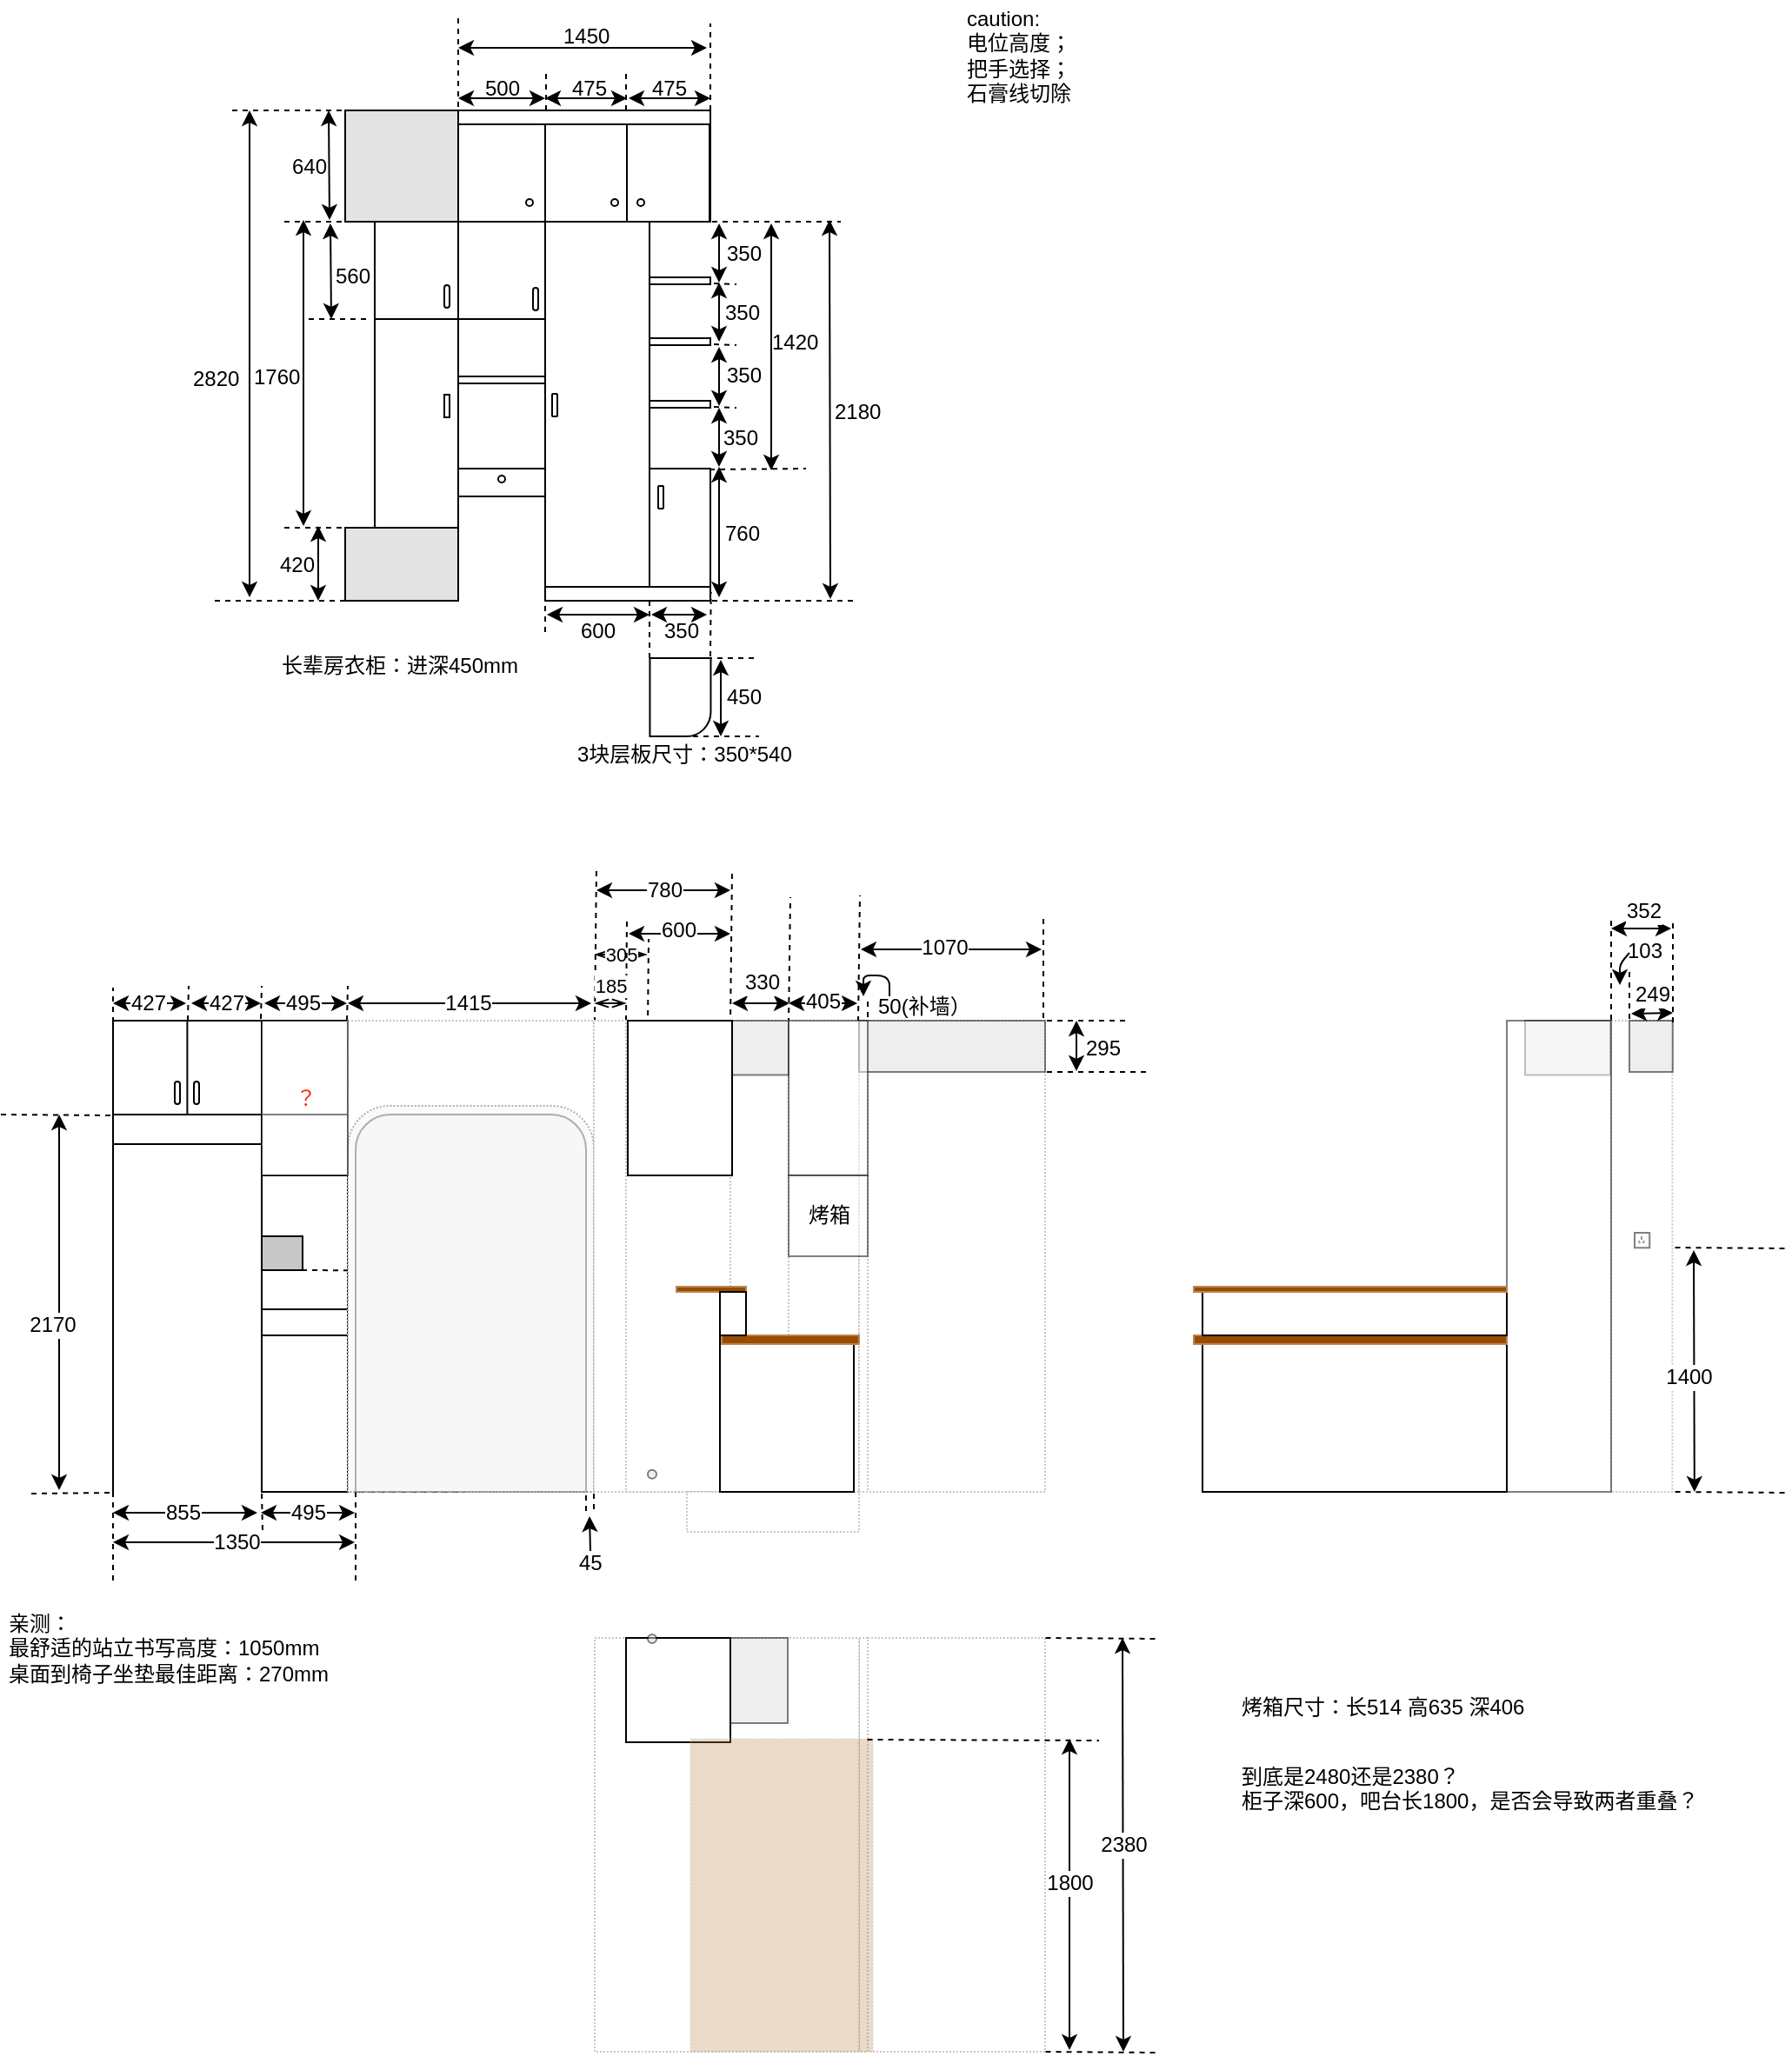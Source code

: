 <mxfile version="10.7.5" type="github"><diagram id="06rKSinMVohozpnqbZga" name="Page-1"><mxGraphModel dx="955" dy="525" grid="0" gridSize="10" guides="1" tooltips="1" connect="1" arrows="0" fold="1" page="1" pageScale="1" pageWidth="1169" pageHeight="1654" math="0" shadow="0"><root><mxCell id="0"/><mxCell id="1" parent="0"/><mxCell id="86xtcEjeZSYS1z0MG2cP-60" value="350" style="text;html=1;resizable=0;points=[];autosize=1;align=left;verticalAlign=top;spacingTop=-4;" parent="1" vertex="1"><mxGeometry x="392" y="375.5" width="40" height="20" as="geometry"/></mxCell><mxCell id="mecw-xYN9Q-gyQ56u62u-1" value="" style="rounded=0;whiteSpace=wrap;html=1;" parent="1" vertex="1"><mxGeometry x="275.5" y="86.5" width="145" height="282" as="geometry"/></mxCell><mxCell id="mecw-xYN9Q-gyQ56u62u-2" value="" style="rounded=0;whiteSpace=wrap;html=1;fillColor=#E3E3E3;" parent="1" vertex="1"><mxGeometry x="210.5" y="86.5" width="65" height="64" as="geometry"/></mxCell><mxCell id="mecw-xYN9Q-gyQ56u62u-3" value="" style="rounded=0;whiteSpace=wrap;html=1;fillColor=#E3E3E3;" parent="1" vertex="1"><mxGeometry x="210.5" y="326.5" width="65" height="42" as="geometry"/></mxCell><mxCell id="mecw-xYN9Q-gyQ56u62u-4" value="" style="rounded=0;whiteSpace=wrap;html=1;" parent="1" vertex="1"><mxGeometry x="227.5" y="150.5" width="48" height="176" as="geometry"/></mxCell><mxCell id="mecw-xYN9Q-gyQ56u62u-5" value="" style="rounded=0;whiteSpace=wrap;html=1;fillColor=#FFFFFF;" parent="1" vertex="1"><mxGeometry x="275.5" y="86.5" width="145" height="64" as="geometry"/></mxCell><mxCell id="mecw-xYN9Q-gyQ56u62u-6" value="" style="rounded=0;whiteSpace=wrap;html=1;fillColor=#FFFFFF;" parent="1" vertex="1"><mxGeometry x="275.5" y="86.5" width="145" height="8" as="geometry"/></mxCell><mxCell id="mecw-xYN9Q-gyQ56u62u-7" value="" style="rounded=0;whiteSpace=wrap;html=1;fillColor=#FFFFFF;" parent="1" vertex="1"><mxGeometry x="338.5" y="291.5" width="50" height="76" as="geometry"/></mxCell><mxCell id="mecw-xYN9Q-gyQ56u62u-8" value="" style="rounded=0;whiteSpace=wrap;html=1;fillColor=#FFFFFF;" parent="1" vertex="1"><mxGeometry x="325.5" y="150.5" width="60" height="218" as="geometry"/></mxCell><mxCell id="mecw-xYN9Q-gyQ56u62u-9" value="" style="rounded=0;whiteSpace=wrap;html=1;fillColor=#FFFFFF;" parent="1" vertex="1"><mxGeometry x="385.5" y="292.5" width="35" height="76" as="geometry"/></mxCell><mxCell id="mecw-xYN9Q-gyQ56u62u-10" value="" style="rounded=0;whiteSpace=wrap;html=1;fillColor=#FFFFFF;" parent="1" vertex="1"><mxGeometry x="275.5" y="94.5" width="50" height="56" as="geometry"/></mxCell><mxCell id="mecw-xYN9Q-gyQ56u62u-12" value="" style="rounded=0;whiteSpace=wrap;html=1;fillColor=#FFFFFF;" parent="1" vertex="1"><mxGeometry x="372.5" y="94.5" width="47.5" height="56" as="geometry"/></mxCell><mxCell id="mecw-xYN9Q-gyQ56u62u-19" value="" style="group" parent="1" vertex="1" connectable="0"><mxGeometry x="285.5" y="298.5" width="50" height="16" as="geometry"/></mxCell><mxCell id="mecw-xYN9Q-gyQ56u62u-20" value="" style="group" parent="mecw-xYN9Q-gyQ56u62u-19" vertex="1" connectable="0"><mxGeometry width="50" height="16" as="geometry"/></mxCell><mxCell id="mecw-xYN9Q-gyQ56u62u-14" value="" style="rounded=0;whiteSpace=wrap;html=1;fillColor=#FFFFFF;" parent="1" vertex="1"><mxGeometry x="275.5" y="292.5" width="50" height="16" as="geometry"/></mxCell><mxCell id="mecw-xYN9Q-gyQ56u62u-27" value="" style="ellipse;whiteSpace=wrap;html=1;aspect=fixed;rounded=0;fillColor=#FFFFFF;" parent="1" vertex="1"><mxGeometry x="298.5" y="296.5" width="4" height="4" as="geometry"/></mxCell><mxCell id="mecw-xYN9Q-gyQ56u62u-28" value="" style="rounded=0;whiteSpace=wrap;html=1;fillColor=#FFFFFF;strokeColor=#FFFFFF;" parent="1" vertex="1"><mxGeometry x="276.5" y="363.5" width="48" height="10" as="geometry"/></mxCell><mxCell id="mecw-xYN9Q-gyQ56u62u-29" value="" style="ellipse;whiteSpace=wrap;html=1;aspect=fixed;rounded=0;fillColor=#FFFFFF;" parent="1" vertex="1"><mxGeometry x="378.5" y="137.5" width="4" height="4" as="geometry"/></mxCell><mxCell id="mecw-xYN9Q-gyQ56u62u-30" value="" style="ellipse;whiteSpace=wrap;html=1;aspect=fixed;rounded=0;fillColor=#FFFFFF;" parent="1" vertex="1"><mxGeometry x="363.5" y="137.5" width="4" height="4" as="geometry"/></mxCell><mxCell id="mecw-xYN9Q-gyQ56u62u-33" value="" style="ellipse;whiteSpace=wrap;html=1;aspect=fixed;rounded=0;fillColor=#FFFFFF;" parent="1" vertex="1"><mxGeometry x="314.5" y="137.5" width="4" height="4" as="geometry"/></mxCell><mxCell id="mecw-xYN9Q-gyQ56u62u-35" value="" style="rounded=0;whiteSpace=wrap;html=1;fillColor=#FFFFFF;" parent="1" vertex="1"><mxGeometry x="325.5" y="360.5" width="60" height="8" as="geometry"/></mxCell><mxCell id="mecw-xYN9Q-gyQ56u62u-36" value="" style="rounded=0;whiteSpace=wrap;html=1;fillColor=#FFFFFF;" parent="1" vertex="1"><mxGeometry x="385.5" y="360.5" width="35" height="8" as="geometry"/></mxCell><mxCell id="mecw-xYN9Q-gyQ56u62u-38" value="" style="rounded=0;whiteSpace=wrap;html=1;fillColor=#FFFFFF;strokeColor=#FFFFFF;" parent="1" vertex="1"><mxGeometry x="382.5" y="361.5" width="35" height="6" as="geometry"/></mxCell><mxCell id="mecw-xYN9Q-gyQ56u62u-39" value="" style="rounded=1;whiteSpace=wrap;html=1;strokeColor=#000000;fillColor=#FFFFFF;rotation=90;" parent="1" vertex="1"><mxGeometry x="324.5" y="254.5" width="13" height="3" as="geometry"/></mxCell><mxCell id="mecw-xYN9Q-gyQ56u62u-42" value="" style="rounded=0;whiteSpace=wrap;html=1;fillColor=#FFFFFF;" parent="1" vertex="1"><mxGeometry x="275.5" y="150.5" width="50" height="56" as="geometry"/></mxCell><mxCell id="mecw-xYN9Q-gyQ56u62u-43" value="" style="rounded=0;whiteSpace=wrap;html=1;fillColor=#FFFFFF;" parent="1" vertex="1"><mxGeometry x="385.5" y="150.5" width="35" height="142" as="geometry"/></mxCell><mxCell id="mecw-xYN9Q-gyQ56u62u-45" value="" style="rounded=0;whiteSpace=wrap;html=1;fillColor=#FFFFFF;strokeColor=#FFFFFF;" parent="1" vertex="1"><mxGeometry x="416.5" y="151.5" width="5" height="140" as="geometry"/></mxCell><mxCell id="mecw-xYN9Q-gyQ56u62u-47" value="" style="rounded=0;whiteSpace=wrap;html=1;fillColor=#FFFFFF;" parent="1" vertex="1"><mxGeometry x="385.5" y="182.5" width="35" height="4" as="geometry"/></mxCell><mxCell id="mecw-xYN9Q-gyQ56u62u-50" value="" style="rounded=0;whiteSpace=wrap;html=1;fillColor=#FFFFFF;" parent="1" vertex="1"><mxGeometry x="385.5" y="217.5" width="35" height="4" as="geometry"/></mxCell><mxCell id="mecw-xYN9Q-gyQ56u62u-51" value="" style="rounded=0;whiteSpace=wrap;html=1;fillColor=#FFFFFF;" parent="1" vertex="1"><mxGeometry x="385.5" y="253.5" width="35" height="4" as="geometry"/></mxCell><mxCell id="mecw-xYN9Q-gyQ56u62u-53" value="" style="rounded=1;whiteSpace=wrap;html=1;strokeColor=#000000;fillColor=#FFFFFF;rotation=90;arcSize=50;" parent="1" vertex="1"><mxGeometry x="313.5" y="193.5" width="13" height="3" as="geometry"/></mxCell><mxCell id="mecw-xYN9Q-gyQ56u62u-54" value="" style="rounded=0;whiteSpace=wrap;html=1;fillColor=#FFFFFF;" parent="1" vertex="1"><mxGeometry x="227.5" y="150.5" width="48" height="56" as="geometry"/></mxCell><mxCell id="mecw-xYN9Q-gyQ56u62u-55" value="" style="rounded=0;whiteSpace=wrap;html=1;fillColor=#FFFFFF;" parent="1" vertex="1"><mxGeometry x="275.5" y="239.5" width="50" height="4" as="geometry"/></mxCell><mxCell id="mecw-xYN9Q-gyQ56u62u-56" value="" style="rounded=1;whiteSpace=wrap;html=1;strokeColor=#000000;fillColor=#FFFFFF;rotation=90;arcSize=50;" parent="1" vertex="1"><mxGeometry x="262.5" y="192" width="13" height="3" as="geometry"/></mxCell><mxCell id="mecw-xYN9Q-gyQ56u62u-57" value="" style="rounded=1;whiteSpace=wrap;html=1;strokeColor=#000000;fillColor=#FFFFFF;rotation=90;arcSize=0;" parent="1" vertex="1"><mxGeometry x="262.5" y="255" width="13" height="3" as="geometry"/></mxCell><mxCell id="mecw-xYN9Q-gyQ56u62u-75" value="" style="rounded=1;whiteSpace=wrap;html=1;strokeColor=#000000;fillColor=#FFFFFF;rotation=90;" parent="1" vertex="1"><mxGeometry x="385.5" y="307.5" width="13" height="3" as="geometry"/></mxCell><mxCell id="mecw-xYN9Q-gyQ56u62u-76" value="" style="endArrow=classic;startArrow=classic;html=1;" parent="1" edge="1"><mxGeometry width="50" height="50" relative="1" as="geometry"><mxPoint x="186.5" y="325.5" as="sourcePoint"/><mxPoint x="186.5" y="149.5" as="targetPoint"/></mxGeometry></mxCell><mxCell id="mecw-xYN9Q-gyQ56u62u-79" value="" style="endArrow=none;dashed=1;html=1;" parent="1" edge="1"><mxGeometry width="50" height="50" relative="1" as="geometry"><mxPoint x="175.5" y="326.5" as="sourcePoint"/><mxPoint x="210.5" y="326.5" as="targetPoint"/><Array as="points"/></mxGeometry></mxCell><mxCell id="mecw-xYN9Q-gyQ56u62u-80" value="" style="endArrow=none;dashed=1;html=1;" parent="1" edge="1"><mxGeometry width="50" height="50" relative="1" as="geometry"><mxPoint x="175.5" y="150.5" as="sourcePoint"/><mxPoint x="220.5" y="150.5" as="targetPoint"/><Array as="points"/></mxGeometry></mxCell><mxCell id="mecw-xYN9Q-gyQ56u62u-81" value="1760&lt;br&gt;&lt;br&gt;" style="text;html=1;resizable=0;points=[];autosize=1;align=left;verticalAlign=top;spacingTop=-4;" parent="1" vertex="1"><mxGeometry x="155.5" y="229.5" width="40" height="30" as="geometry"/></mxCell><mxCell id="mecw-xYN9Q-gyQ56u62u-82" value="" style="endArrow=none;dashed=1;html=1;" parent="1" edge="1"><mxGeometry width="50" height="50" relative="1" as="geometry"><mxPoint x="275.5" y="84.5" as="sourcePoint"/><mxPoint x="275.5" y="33.5" as="targetPoint"/></mxGeometry></mxCell><mxCell id="mecw-xYN9Q-gyQ56u62u-83" value="" style="endArrow=none;dashed=1;html=1;" parent="1" edge="1"><mxGeometry width="50" height="50" relative="1" as="geometry"><mxPoint x="420.5" y="86.5" as="sourcePoint"/><mxPoint x="420.5" y="36.5" as="targetPoint"/></mxGeometry></mxCell><mxCell id="mecw-xYN9Q-gyQ56u62u-84" value="" style="endArrow=classic;startArrow=classic;html=1;" parent="1" edge="1"><mxGeometry width="50" height="50" relative="1" as="geometry"><mxPoint x="275.5" y="50.5" as="sourcePoint"/><mxPoint x="418.5" y="50.5" as="targetPoint"/></mxGeometry></mxCell><mxCell id="mecw-xYN9Q-gyQ56u62u-86" value="1450&lt;br&gt;&lt;br&gt;" style="text;html=1;resizable=0;points=[];autosize=1;align=left;verticalAlign=top;spacingTop=-4;" parent="1" vertex="1"><mxGeometry x="333.5" y="33.5" width="40" height="30" as="geometry"/></mxCell><mxCell id="mecw-xYN9Q-gyQ56u62u-87" value="" style="endArrow=none;dashed=1;html=1;" parent="1" edge="1"><mxGeometry width="50" height="50" relative="1" as="geometry"><mxPoint x="326" y="86.5" as="sourcePoint"/><mxPoint x="326" y="63.5" as="targetPoint"/></mxGeometry></mxCell><mxCell id="mecw-xYN9Q-gyQ56u62u-88" value="" style="endArrow=none;dashed=1;html=1;" parent="1" edge="1"><mxGeometry width="50" height="50" relative="1" as="geometry"><mxPoint x="372" y="86.5" as="sourcePoint"/><mxPoint x="372" y="63.5" as="targetPoint"/></mxGeometry></mxCell><mxCell id="86xtcEjeZSYS1z0MG2cP-1" value="" style="endArrow=classic;startArrow=classic;html=1;" parent="1" edge="1"><mxGeometry width="50" height="50" relative="1" as="geometry"><mxPoint x="275.5" y="79.5" as="sourcePoint"/><mxPoint x="325.5" y="79.5" as="targetPoint"/></mxGeometry></mxCell><mxCell id="86xtcEjeZSYS1z0MG2cP-4" value="500&lt;br&gt;" style="text;html=1;resizable=0;points=[];autosize=1;align=left;verticalAlign=top;spacingTop=-4;" parent="1" vertex="1"><mxGeometry x="288.5" y="63.5" width="40" height="20" as="geometry"/></mxCell><mxCell id="86xtcEjeZSYS1z0MG2cP-11" value="" style="endArrow=classic;startArrow=classic;html=1;" parent="1" edge="1"><mxGeometry width="50" height="50" relative="1" as="geometry"><mxPoint x="325.5" y="79.5" as="sourcePoint"/><mxPoint x="372.5" y="79.5" as="targetPoint"/></mxGeometry></mxCell><mxCell id="86xtcEjeZSYS1z0MG2cP-14" value="475" style="text;html=1;resizable=0;points=[];autosize=1;align=left;verticalAlign=top;spacingTop=-4;" parent="1" vertex="1"><mxGeometry x="338.5" y="63.5" width="40" height="20" as="geometry"/></mxCell><mxCell id="86xtcEjeZSYS1z0MG2cP-15" value="475" style="text;html=1;resizable=0;points=[];autosize=1;align=left;verticalAlign=top;spacingTop=-4;" parent="1" vertex="1"><mxGeometry x="384.5" y="63.5" width="40" height="20" as="geometry"/></mxCell><mxCell id="86xtcEjeZSYS1z0MG2cP-16" value="" style="endArrow=classic;startArrow=classic;html=1;" parent="1" edge="1"><mxGeometry width="50" height="50" relative="1" as="geometry"><mxPoint x="373.5" y="79.5" as="sourcePoint"/><mxPoint x="420.5" y="79.5" as="targetPoint"/></mxGeometry></mxCell><mxCell id="86xtcEjeZSYS1z0MG2cP-17" value="" style="verticalLabelPosition=bottom;verticalAlign=top;html=1;shape=mxgraph.basic.corner_round_rect;dx=6.97;rotation=90;direction=south;" parent="1" vertex="1"><mxGeometry x="380.724" y="406.5" width="45" height="35" as="geometry"/></mxCell><mxCell id="86xtcEjeZSYS1z0MG2cP-22" value="" style="endArrow=none;dashed=1;html=1;" parent="1" edge="1"><mxGeometry width="50" height="50" relative="1" as="geometry"><mxPoint x="189.5" y="206.5" as="sourcePoint"/><mxPoint x="225.5" y="206.5" as="targetPoint"/><Array as="points"/></mxGeometry></mxCell><mxCell id="86xtcEjeZSYS1z0MG2cP-23" value="" style="endArrow=classic;startArrow=classic;html=1;" parent="1" edge="1"><mxGeometry width="50" height="50" relative="1" as="geometry"><mxPoint x="202.5" y="206.5" as="sourcePoint"/><mxPoint x="202" y="151.5" as="targetPoint"/></mxGeometry></mxCell><mxCell id="86xtcEjeZSYS1z0MG2cP-24" value="560&lt;br&gt;" style="text;html=1;resizable=0;points=[];autosize=1;align=left;verticalAlign=top;spacingTop=-4;" parent="1" vertex="1"><mxGeometry x="203" y="172" width="40" height="20" as="geometry"/></mxCell><mxCell id="86xtcEjeZSYS1z0MG2cP-26" value="" style="endArrow=none;dashed=1;html=1;" parent="1" edge="1"><mxGeometry width="50" height="50" relative="1" as="geometry"><mxPoint x="421.5" y="150.5" as="sourcePoint"/><mxPoint x="495.5" y="150.5" as="targetPoint"/><Array as="points"/></mxGeometry></mxCell><mxCell id="86xtcEjeZSYS1z0MG2cP-27" value="" style="endArrow=none;dashed=1;html=1;" parent="1" edge="1"><mxGeometry width="50" height="50" relative="1" as="geometry"><mxPoint x="420" y="293" as="sourcePoint"/><mxPoint x="475.5" y="292.5" as="targetPoint"/><Array as="points"/></mxGeometry></mxCell><mxCell id="86xtcEjeZSYS1z0MG2cP-28" value="" style="endArrow=none;dashed=1;html=1;" parent="1" edge="1"><mxGeometry width="50" height="50" relative="1" as="geometry"><mxPoint x="421.5" y="368.5" as="sourcePoint"/><mxPoint x="505.5" y="368.5" as="targetPoint"/><Array as="points"/></mxGeometry></mxCell><mxCell id="86xtcEjeZSYS1z0MG2cP-29" value="" style="endArrow=none;dashed=1;html=1;" parent="1" edge="1"><mxGeometry width="50" height="50" relative="1" as="geometry"><mxPoint x="422.5" y="186" as="sourcePoint"/><mxPoint x="435.5" y="186.5" as="targetPoint"/><Array as="points"/></mxGeometry></mxCell><mxCell id="86xtcEjeZSYS1z0MG2cP-30" value="" style="endArrow=none;dashed=1;html=1;" parent="1" edge="1"><mxGeometry width="50" height="50" relative="1" as="geometry"><mxPoint x="422.5" y="221" as="sourcePoint"/><mxPoint x="435.5" y="221.5" as="targetPoint"/><Array as="points"/></mxGeometry></mxCell><mxCell id="86xtcEjeZSYS1z0MG2cP-31" value="" style="endArrow=none;dashed=1;html=1;" parent="1" edge="1"><mxGeometry width="50" height="50" relative="1" as="geometry"><mxPoint x="422.5" y="257" as="sourcePoint"/><mxPoint x="435.5" y="257.5" as="targetPoint"/><Array as="points"/></mxGeometry></mxCell><mxCell id="86xtcEjeZSYS1z0MG2cP-32" value="" style="endArrow=none;dashed=1;html=1;" parent="1" edge="1"><mxGeometry width="50" height="50" relative="1" as="geometry"><mxPoint x="135.5" y="368.5" as="sourcePoint"/><mxPoint x="210.5" y="368.5" as="targetPoint"/><Array as="points"/></mxGeometry></mxCell><mxCell id="86xtcEjeZSYS1z0MG2cP-33" value="" style="endArrow=classic;startArrow=classic;html=1;" parent="1" edge="1"><mxGeometry width="50" height="50" relative="1" as="geometry"><mxPoint x="195" y="368.5" as="sourcePoint"/><mxPoint x="195" y="325.5" as="targetPoint"/></mxGeometry></mxCell><mxCell id="86xtcEjeZSYS1z0MG2cP-34" value="420" style="text;html=1;resizable=0;points=[];autosize=1;align=left;verticalAlign=top;spacingTop=-4;rotation=0;" parent="1" vertex="1"><mxGeometry x="170.5" y="337.5" width="40" height="20" as="geometry"/></mxCell><mxCell id="86xtcEjeZSYS1z0MG2cP-37" value="" style="endArrow=none;dashed=1;html=1;" parent="1" edge="1"><mxGeometry width="50" height="50" relative="1" as="geometry"><mxPoint x="145.5" y="86.5" as="sourcePoint"/><mxPoint x="208.5" y="86.5" as="targetPoint"/><Array as="points"/></mxGeometry></mxCell><mxCell id="86xtcEjeZSYS1z0MG2cP-38" value="" style="endArrow=classic;startArrow=classic;html=1;" parent="1" edge="1"><mxGeometry width="50" height="50" relative="1" as="geometry"><mxPoint x="201.5" y="149.5" as="sourcePoint"/><mxPoint x="201" y="86.5" as="targetPoint"/></mxGeometry></mxCell><mxCell id="86xtcEjeZSYS1z0MG2cP-39" value="640" style="text;html=1;resizable=0;points=[];autosize=1;align=left;verticalAlign=top;spacingTop=-4;" parent="1" vertex="1"><mxGeometry x="177.5" y="108.5" width="40" height="20" as="geometry"/></mxCell><mxCell id="86xtcEjeZSYS1z0MG2cP-40" value="" style="endArrow=none;dashed=1;html=1;" parent="1" edge="1"><mxGeometry width="50" height="50" relative="1" as="geometry"><mxPoint x="325.5" y="386.5" as="sourcePoint"/><mxPoint x="325.5" y="368.5" as="targetPoint"/></mxGeometry></mxCell><mxCell id="86xtcEjeZSYS1z0MG2cP-41" value="" style="endArrow=none;dashed=1;html=1;" parent="1" edge="1"><mxGeometry width="50" height="50" relative="1" as="geometry"><mxPoint x="385.5" y="401.5" as="sourcePoint"/><mxPoint x="385.5" y="368.5" as="targetPoint"/></mxGeometry></mxCell><mxCell id="86xtcEjeZSYS1z0MG2cP-42" value="" style="endArrow=none;dashed=1;html=1;entryX=1.038;entryY=0.658;entryDx=0;entryDy=0;entryPerimeter=0;" parent="1" edge="1"><mxGeometry width="50" height="50" relative="1" as="geometry"><mxPoint x="420.5" y="400.5" as="sourcePoint"/><mxPoint x="420.833" y="363.5" as="targetPoint"/></mxGeometry></mxCell><mxCell id="86xtcEjeZSYS1z0MG2cP-43" value="" style="endArrow=classic;startArrow=classic;html=1;" parent="1" edge="1"><mxGeometry width="50" height="50" relative="1" as="geometry"><mxPoint x="425.5" y="185.5" as="sourcePoint"/><mxPoint x="425.5" y="151.5" as="targetPoint"/></mxGeometry></mxCell><mxCell id="86xtcEjeZSYS1z0MG2cP-45" value="350" style="text;html=1;resizable=0;points=[];autosize=1;align=left;verticalAlign=top;spacingTop=-4;" parent="1" vertex="1"><mxGeometry x="427.5" y="158.5" width="40" height="20" as="geometry"/></mxCell><mxCell id="86xtcEjeZSYS1z0MG2cP-46" value="" style="endArrow=classic;startArrow=classic;html=1;" parent="1" edge="1"><mxGeometry width="50" height="50" relative="1" as="geometry"><mxPoint x="425.5" y="219.5" as="sourcePoint"/><mxPoint x="425.5" y="185.5" as="targetPoint"/></mxGeometry></mxCell><mxCell id="86xtcEjeZSYS1z0MG2cP-47" value="350" style="text;html=1;resizable=0;points=[];autosize=1;align=left;verticalAlign=top;spacingTop=-4;" parent="1" vertex="1"><mxGeometry x="426.5" y="192.5" width="40" height="20" as="geometry"/></mxCell><mxCell id="86xtcEjeZSYS1z0MG2cP-48" value="" style="endArrow=classic;startArrow=classic;html=1;" parent="1" edge="1"><mxGeometry width="50" height="50" relative="1" as="geometry"><mxPoint x="425.5" y="256.5" as="sourcePoint"/><mxPoint x="425.5" y="222.5" as="targetPoint"/></mxGeometry></mxCell><mxCell id="86xtcEjeZSYS1z0MG2cP-49" value="350" style="text;html=1;resizable=0;points=[];autosize=1;align=left;verticalAlign=top;spacingTop=-4;" parent="1" vertex="1"><mxGeometry x="427.5" y="228.5" width="40" height="20" as="geometry"/></mxCell><mxCell id="86xtcEjeZSYS1z0MG2cP-50" value="" style="endArrow=classic;startArrow=classic;html=1;" parent="1" edge="1"><mxGeometry width="50" height="50" relative="1" as="geometry"><mxPoint x="425.5" y="291.5" as="sourcePoint"/><mxPoint x="425.5" y="257.5" as="targetPoint"/></mxGeometry></mxCell><mxCell id="86xtcEjeZSYS1z0MG2cP-51" value="350" style="text;html=1;resizable=0;points=[];autosize=1;align=left;verticalAlign=top;spacingTop=-4;" parent="1" vertex="1"><mxGeometry x="425.5" y="264.5" width="40" height="20" as="geometry"/></mxCell><mxCell id="86xtcEjeZSYS1z0MG2cP-52" value="长辈房衣柜：进深450mm" style="text;html=1;strokeColor=none;fillColor=none;align=center;verticalAlign=middle;whiteSpace=wrap;rounded=0;" parent="1" vertex="1"><mxGeometry x="156.5" y="395.5" width="170" height="20" as="geometry"/></mxCell><mxCell id="86xtcEjeZSYS1z0MG2cP-53" value="caution:&lt;br&gt;电位高度；&lt;br&gt;把手选择；&lt;br&gt;石膏线切除&lt;br&gt;&lt;br&gt;" style="text;html=1;resizable=0;points=[];autosize=1;align=left;verticalAlign=top;spacingTop=-4;" parent="1" vertex="1"><mxGeometry x="565.5" y="23.5" width="80" height="70" as="geometry"/></mxCell><mxCell id="86xtcEjeZSYS1z0MG2cP-54" value="" style="endArrow=classic;startArrow=classic;html=1;" parent="1" edge="1"><mxGeometry width="50" height="50" relative="1" as="geometry"><mxPoint x="326.5" y="376.5" as="sourcePoint"/><mxPoint x="385.5" y="376.5" as="targetPoint"/></mxGeometry></mxCell><mxCell id="86xtcEjeZSYS1z0MG2cP-55" value="" style="endArrow=classic;startArrow=classic;html=1;" parent="1" edge="1"><mxGeometry width="50" height="50" relative="1" as="geometry"><mxPoint x="386.5" y="376.5" as="sourcePoint"/><mxPoint x="418.5" y="376.5" as="targetPoint"/></mxGeometry></mxCell><mxCell id="86xtcEjeZSYS1z0MG2cP-56" value="" style="endArrow=classic;startArrow=classic;html=1;" parent="1" edge="1"><mxGeometry width="50" height="50" relative="1" as="geometry"><mxPoint x="425.5" y="366.5" as="sourcePoint"/><mxPoint x="425.5" y="291.5" as="targetPoint"/></mxGeometry></mxCell><mxCell id="86xtcEjeZSYS1z0MG2cP-57" value="" style="endArrow=classic;startArrow=classic;html=1;" parent="1" edge="1"><mxGeometry width="50" height="50" relative="1" as="geometry"><mxPoint x="455.5" y="293.5" as="sourcePoint"/><mxPoint x="455.5" y="151.5" as="targetPoint"/></mxGeometry></mxCell><mxCell id="86xtcEjeZSYS1z0MG2cP-58" value="1420" style="text;html=1;resizable=0;points=[];autosize=1;align=left;verticalAlign=top;spacingTop=-4;" parent="1" vertex="1"><mxGeometry x="453.5" y="209.5" width="40" height="20" as="geometry"/></mxCell><mxCell id="86xtcEjeZSYS1z0MG2cP-59" value="600" style="text;html=1;resizable=0;points=[];autosize=1;align=left;verticalAlign=top;spacingTop=-4;" parent="1" vertex="1"><mxGeometry x="343.5" y="375.5" width="40" height="20" as="geometry"/></mxCell><mxCell id="86xtcEjeZSYS1z0MG2cP-62" value="760" style="text;html=1;resizable=0;points=[];autosize=1;align=left;verticalAlign=top;spacingTop=-4;" parent="1" vertex="1"><mxGeometry x="426.5" y="319.5" width="40" height="20" as="geometry"/></mxCell><mxCell id="86xtcEjeZSYS1z0MG2cP-63" value="" style="endArrow=classic;startArrow=classic;html=1;" parent="1" edge="1"><mxGeometry width="50" height="50" relative="1" as="geometry"><mxPoint x="489.5" y="367.5" as="sourcePoint"/><mxPoint x="489" y="149.5" as="targetPoint"/></mxGeometry></mxCell><mxCell id="86xtcEjeZSYS1z0MG2cP-64" value="2180" style="text;html=1;resizable=0;points=[];autosize=1;align=left;verticalAlign=top;spacingTop=-4;" parent="1" vertex="1"><mxGeometry x="489.5" y="249.5" width="40" height="20" as="geometry"/></mxCell><mxCell id="86xtcEjeZSYS1z0MG2cP-67" value="" style="endArrow=classic;startArrow=classic;html=1;" parent="1" edge="1"><mxGeometry width="50" height="50" relative="1" as="geometry"><mxPoint x="155.5" y="366.5" as="sourcePoint"/><mxPoint x="155.5" y="86.5" as="targetPoint"/></mxGeometry></mxCell><mxCell id="86xtcEjeZSYS1z0MG2cP-68" value="2820" style="text;html=1;resizable=0;points=[];autosize=1;align=left;verticalAlign=top;spacingTop=-4;" parent="1" vertex="1"><mxGeometry x="120.5" y="230.5" width="40" height="20" as="geometry"/></mxCell><mxCell id="86xtcEjeZSYS1z0MG2cP-69" value="" style="endArrow=none;dashed=1;html=1;" parent="1" edge="1"><mxGeometry width="50" height="50" relative="1" as="geometry"><mxPoint x="418.5" y="401.5" as="sourcePoint"/><mxPoint x="446.5" y="401.5" as="targetPoint"/><Array as="points"/></mxGeometry></mxCell><mxCell id="86xtcEjeZSYS1z0MG2cP-70" value="" style="endArrow=none;dashed=1;html=1;" parent="1" edge="1"><mxGeometry width="50" height="50" relative="1" as="geometry"><mxPoint x="404.5" y="446.5" as="sourcePoint"/><mxPoint x="448.5" y="446.5" as="targetPoint"/><Array as="points"/></mxGeometry></mxCell><mxCell id="86xtcEjeZSYS1z0MG2cP-71" value="" style="endArrow=classic;startArrow=classic;html=1;" parent="1" edge="1"><mxGeometry width="50" height="50" relative="1" as="geometry"><mxPoint x="426.5" y="446.5" as="sourcePoint"/><mxPoint x="426.5" y="402.5" as="targetPoint"/></mxGeometry></mxCell><mxCell id="86xtcEjeZSYS1z0MG2cP-74" value="450" style="text;html=1;resizable=0;points=[];autosize=1;align=left;verticalAlign=top;spacingTop=-4;" parent="1" vertex="1"><mxGeometry x="427.5" y="414" width="40" height="20" as="geometry"/></mxCell><mxCell id="86xtcEjeZSYS1z0MG2cP-75" value="3块层板尺寸：350*540" style="text;html=1;resizable=0;points=[];autosize=1;align=left;verticalAlign=top;spacingTop=-4;" parent="1" vertex="1"><mxGeometry x="342" y="446.5" width="140" height="20" as="geometry"/></mxCell><mxCell id="leyCXZmD1-BoUE0tLFRY-1" value="" style="rounded=0;whiteSpace=wrap;html=1;" parent="1" vertex="1"><mxGeometry x="77" y="610" width="135" height="271" as="geometry"/></mxCell><mxCell id="leyCXZmD1-BoUE0tLFRY-3" value="" style="rounded=0;whiteSpace=wrap;html=1;" parent="1" vertex="1"><mxGeometry x="77" y="610" width="135" height="54" as="geometry"/></mxCell><mxCell id="leyCXZmD1-BoUE0tLFRY-4" value="" style="rounded=0;whiteSpace=wrap;html=1;" parent="1" vertex="1"><mxGeometry x="77" y="664" width="85.5" height="217" as="geometry"/></mxCell><mxCell id="leyCXZmD1-BoUE0tLFRY-5" value="" style="rounded=0;whiteSpace=wrap;html=1;fillColor=#C7C7C7;" parent="1" vertex="1"><mxGeometry x="162.5" y="734" width="23.5" height="19.5" as="geometry"/></mxCell><mxCell id="leyCXZmD1-BoUE0tLFRY-9" value="" style="endArrow=none;dashed=1;html=1;" parent="1" edge="1"><mxGeometry width="50" height="50" relative="1" as="geometry"><mxPoint x="185.5" y="753.5" as="sourcePoint"/><mxPoint x="290" y="754" as="targetPoint"/><Array as="points"/></mxGeometry></mxCell><mxCell id="leyCXZmD1-BoUE0tLFRY-10" value="" style="endArrow=none;dashed=1;html=1;" parent="1" edge="1"><mxGeometry width="50" height="50" relative="1" as="geometry"><mxPoint x="218.5" y="881" as="sourcePoint"/><mxPoint x="280" y="881" as="targetPoint"/><Array as="points"/></mxGeometry></mxCell><mxCell id="leyCXZmD1-BoUE0tLFRY-11" value="" style="endArrow=classic;startArrow=classic;html=1;" parent="1" edge="1"><mxGeometry width="50" height="50" relative="1" as="geometry"><mxPoint x="260" y="880" as="sourcePoint"/><mxPoint x="260" y="754" as="targetPoint"/></mxGeometry></mxCell><mxCell id="leyCXZmD1-BoUE0tLFRY-19" value="1275" style="text;html=1;resizable=0;points=[];align=center;verticalAlign=middle;labelBackgroundColor=#ffffff;" parent="leyCXZmD1-BoUE0tLFRY-11" vertex="1" connectable="0"><mxGeometry x="-0.225" y="1" relative="1" as="geometry"><mxPoint x="5" y="-12" as="offset"/></mxGeometry></mxCell><mxCell id="leyCXZmD1-BoUE0tLFRY-13" value="" style="endArrow=none;dashed=1;html=1;" parent="1" edge="1"><mxGeometry width="50" height="50" relative="1" as="geometry"><mxPoint x="163" y="903" as="sourcePoint"/><mxPoint x="162.5" y="881" as="targetPoint"/></mxGeometry></mxCell><mxCell id="leyCXZmD1-BoUE0tLFRY-14" value="" style="endArrow=none;dashed=1;html=1;" parent="1" edge="1"><mxGeometry width="50" height="50" relative="1" as="geometry"><mxPoint x="77" y="932" as="sourcePoint"/><mxPoint x="77" y="881" as="targetPoint"/></mxGeometry></mxCell><mxCell id="leyCXZmD1-BoUE0tLFRY-15" value="" style="endArrow=classic;startArrow=classic;html=1;" parent="1" edge="1"><mxGeometry width="50" height="50" relative="1" as="geometry"><mxPoint x="77" y="893" as="sourcePoint"/><mxPoint x="160" y="893" as="targetPoint"/></mxGeometry></mxCell><mxCell id="leyCXZmD1-BoUE0tLFRY-18" value="855" style="text;html=1;resizable=0;points=[];align=center;verticalAlign=middle;labelBackgroundColor=#ffffff;" parent="leyCXZmD1-BoUE0tLFRY-15" vertex="1" connectable="0"><mxGeometry x="-0.325" y="-4" relative="1" as="geometry"><mxPoint x="12" y="-4" as="offset"/></mxGeometry></mxCell><mxCell id="leyCXZmD1-BoUE0tLFRY-20" value="" style="endArrow=none;dashed=1;html=1;" parent="1" edge="1"><mxGeometry width="50" height="50" relative="1" as="geometry"><mxPoint x="12.5" y="664" as="sourcePoint"/><mxPoint x="77" y="664.5" as="targetPoint"/><Array as="points"/></mxGeometry></mxCell><mxCell id="leyCXZmD1-BoUE0tLFRY-21" value="" style="endArrow=none;dashed=1;html=1;" parent="1" edge="1"><mxGeometry width="50" height="50" relative="1" as="geometry"><mxPoint x="30" y="882" as="sourcePoint"/><mxPoint x="77" y="881.5" as="targetPoint"/><Array as="points"/></mxGeometry></mxCell><mxCell id="leyCXZmD1-BoUE0tLFRY-22" value="" style="endArrow=classic;startArrow=classic;html=1;" parent="1" edge="1"><mxGeometry width="50" height="50" relative="1" as="geometry"><mxPoint x="46" y="880" as="sourcePoint"/><mxPoint x="46" y="664" as="targetPoint"/></mxGeometry></mxCell><mxCell id="leyCXZmD1-BoUE0tLFRY-23" value="2170" style="text;html=1;resizable=0;points=[];align=center;verticalAlign=middle;labelBackgroundColor=#ffffff;" parent="leyCXZmD1-BoUE0tLFRY-22" vertex="1" connectable="0"><mxGeometry x="-0.225" y="1" relative="1" as="geometry"><mxPoint x="-3" y="-12" as="offset"/></mxGeometry></mxCell><mxCell id="leyCXZmD1-BoUE0tLFRY-24" value="" style="endArrow=none;dashed=1;html=1;" parent="1" edge="1"><mxGeometry width="50" height="50" relative="1" as="geometry"><mxPoint x="216.5" y="932" as="sourcePoint"/><mxPoint x="216.5" y="881" as="targetPoint"/></mxGeometry></mxCell><mxCell id="leyCXZmD1-BoUE0tLFRY-25" value="" style="endArrow=classic;startArrow=classic;html=1;" parent="1" edge="1"><mxGeometry width="50" height="50" relative="1" as="geometry"><mxPoint x="162" y="893" as="sourcePoint"/><mxPoint x="216" y="893" as="targetPoint"/></mxGeometry></mxCell><mxCell id="leyCXZmD1-BoUE0tLFRY-26" value="495&lt;br&gt;" style="text;html=1;resizable=0;points=[];align=center;verticalAlign=middle;labelBackgroundColor=#ffffff;" parent="leyCXZmD1-BoUE0tLFRY-25" vertex="1" connectable="0"><mxGeometry x="-0.325" y="-4" relative="1" as="geometry"><mxPoint x="9" y="-4" as="offset"/></mxGeometry></mxCell><mxCell id="leyCXZmD1-BoUE0tLFRY-27" value="" style="endArrow=classic;startArrow=classic;html=1;" parent="1" edge="1"><mxGeometry width="50" height="50" relative="1" as="geometry"><mxPoint x="77" y="910" as="sourcePoint"/><mxPoint x="216" y="910" as="targetPoint"/></mxGeometry></mxCell><mxCell id="leyCXZmD1-BoUE0tLFRY-28" value="1350" style="text;html=1;resizable=0;points=[];align=center;verticalAlign=middle;labelBackgroundColor=#ffffff;" parent="leyCXZmD1-BoUE0tLFRY-27" vertex="1" connectable="0"><mxGeometry x="-0.325" y="-4" relative="1" as="geometry"><mxPoint x="24" y="-4" as="offset"/></mxGeometry></mxCell><mxCell id="leyCXZmD1-BoUE0tLFRY-29" value="" style="rounded=0;whiteSpace=wrap;html=1;" parent="1" vertex="1"><mxGeometry x="77" y="610" width="42.7" height="54" as="geometry"/></mxCell><mxCell id="leyCXZmD1-BoUE0tLFRY-30" value="" style="rounded=0;whiteSpace=wrap;html=1;" parent="1" vertex="1"><mxGeometry x="162.5" y="610" width="49.5" height="54" as="geometry"/></mxCell><mxCell id="leyCXZmD1-BoUE0tLFRY-31" value="" style="endArrow=none;dashed=1;html=1;" parent="1" edge="1"><mxGeometry width="50" height="50" relative="1" as="geometry"><mxPoint x="77" y="611" as="sourcePoint"/><mxPoint x="77" y="591" as="targetPoint"/></mxGeometry></mxCell><mxCell id="leyCXZmD1-BoUE0tLFRY-32" value="" style="endArrow=none;dashed=1;html=1;" parent="1" edge="1"><mxGeometry width="50" height="50" relative="1" as="geometry"><mxPoint x="120" y="610" as="sourcePoint"/><mxPoint x="120.5" y="590" as="targetPoint"/></mxGeometry></mxCell><mxCell id="leyCXZmD1-BoUE0tLFRY-33" value="" style="endArrow=none;dashed=1;html=1;" parent="1" edge="1"><mxGeometry width="50" height="50" relative="1" as="geometry"><mxPoint x="162" y="609" as="sourcePoint"/><mxPoint x="162.5" y="590" as="targetPoint"/></mxGeometry></mxCell><mxCell id="leyCXZmD1-BoUE0tLFRY-34" value="" style="endArrow=none;dashed=1;html=1;" parent="1" edge="1"><mxGeometry width="50" height="50" relative="1" as="geometry"><mxPoint x="211.5" y="610" as="sourcePoint"/><mxPoint x="212" y="590" as="targetPoint"/></mxGeometry></mxCell><mxCell id="leyCXZmD1-BoUE0tLFRY-35" value="" style="endArrow=classic;startArrow=classic;html=1;" parent="1" edge="1"><mxGeometry width="50" height="50" relative="1" as="geometry"><mxPoint x="77" y="600" as="sourcePoint"/><mxPoint x="119" y="600" as="targetPoint"/></mxGeometry></mxCell><mxCell id="leyCXZmD1-BoUE0tLFRY-36" value="427&lt;br&gt;" style="text;html=1;resizable=0;points=[];align=center;verticalAlign=middle;labelBackgroundColor=#ffffff;" parent="leyCXZmD1-BoUE0tLFRY-35" vertex="1" connectable="0"><mxGeometry x="-0.325" y="-4" relative="1" as="geometry"><mxPoint x="6" y="-4" as="offset"/></mxGeometry></mxCell><mxCell id="leyCXZmD1-BoUE0tLFRY-38" value="" style="endArrow=classic;startArrow=classic;html=1;" parent="1" edge="1"><mxGeometry width="50" height="50" relative="1" as="geometry"><mxPoint x="122" y="600" as="sourcePoint"/><mxPoint x="162" y="600" as="targetPoint"/></mxGeometry></mxCell><mxCell id="leyCXZmD1-BoUE0tLFRY-39" value="427" style="text;html=1;resizable=0;points=[];align=center;verticalAlign=middle;labelBackgroundColor=#ffffff;" parent="leyCXZmD1-BoUE0tLFRY-38" vertex="1" connectable="0"><mxGeometry x="-0.325" y="-4" relative="1" as="geometry"><mxPoint x="6" y="-4" as="offset"/></mxGeometry></mxCell><mxCell id="leyCXZmD1-BoUE0tLFRY-40" value="" style="endArrow=classic;startArrow=classic;html=1;" parent="1" edge="1"><mxGeometry width="50" height="50" relative="1" as="geometry"><mxPoint x="164" y="600" as="sourcePoint"/><mxPoint x="211.5" y="600" as="targetPoint"/></mxGeometry></mxCell><mxCell id="leyCXZmD1-BoUE0tLFRY-41" value="495" style="text;html=1;resizable=0;points=[];align=center;verticalAlign=middle;labelBackgroundColor=#ffffff;" parent="leyCXZmD1-BoUE0tLFRY-40" vertex="1" connectable="0"><mxGeometry x="-0.325" y="-4" relative="1" as="geometry"><mxPoint x="6" y="-4" as="offset"/></mxGeometry></mxCell><mxCell id="leyCXZmD1-BoUE0tLFRY-42" value="" style="rounded=0;whiteSpace=wrap;html=1;" parent="1" vertex="1"><mxGeometry x="77" y="664" width="85.5" height="17" as="geometry"/></mxCell><mxCell id="leyCXZmD1-BoUE0tLFRY-44" value="" style="rounded=0;whiteSpace=wrap;html=1;" parent="1" vertex="1"><mxGeometry x="162.5" y="776" width="49.5" height="105" as="geometry"/></mxCell><mxCell id="leyCXZmD1-BoUE0tLFRY-45" value="" style="rounded=0;whiteSpace=wrap;html=1;" parent="1" vertex="1"><mxGeometry x="162.5" y="776" width="49.5" height="15" as="geometry"/></mxCell><mxCell id="leyCXZmD1-BoUE0tLFRY-46" value="" style="endArrow=none;dashed=1;html=1;" parent="1" edge="1"><mxGeometry width="50" height="50" relative="1" as="geometry"><mxPoint x="215" y="776" as="sourcePoint"/><mxPoint x="251" y="777" as="targetPoint"/><Array as="points"/></mxGeometry></mxCell><mxCell id="leyCXZmD1-BoUE0tLFRY-47" value="" style="endArrow=classic;startArrow=classic;html=1;" parent="1" edge="1"><mxGeometry width="50" height="50" relative="1" as="geometry"><mxPoint x="228" y="880" as="sourcePoint"/><mxPoint x="228" y="778" as="targetPoint"/></mxGeometry></mxCell><mxCell id="leyCXZmD1-BoUE0tLFRY-48" value="1050&lt;br&gt;" style="text;html=1;resizable=0;points=[];align=center;verticalAlign=middle;labelBackgroundColor=#ffffff;" parent="leyCXZmD1-BoUE0tLFRY-47" vertex="1" connectable="0"><mxGeometry x="-0.225" y="1" relative="1" as="geometry"><mxPoint x="5" y="-12" as="offset"/></mxGeometry></mxCell><mxCell id="leyCXZmD1-BoUE0tLFRY-49" value="亲测：&lt;br&gt;最舒适的站立书写高度：1050mm&lt;br&gt;桌面到椅子坐垫最佳距离：270mm&lt;br&gt;&lt;br&gt;" style="text;html=1;resizable=0;points=[];autosize=1;align=left;verticalAlign=top;spacingTop=-4;" parent="1" vertex="1"><mxGeometry x="15" y="947" width="194" height="56" as="geometry"/></mxCell><mxCell id="leyCXZmD1-BoUE0tLFRY-50" value="" style="rounded=0;whiteSpace=wrap;html=1;strokeColor=#FFFFFF;" parent="1" vertex="1"><mxGeometry x="78" y="876" width="83.5" height="7" as="geometry"/></mxCell><mxCell id="leyCXZmD1-BoUE0tLFRY-53" value="" style="rounded=0;whiteSpace=wrap;html=1;" parent="1" vertex="1"><mxGeometry x="162.5" y="664" width="49.5" height="35" as="geometry"/></mxCell><mxCell id="leyCXZmD1-BoUE0tLFRY-55" value="" style="rounded=1;whiteSpace=wrap;html=1;strokeColor=#000000;fillColor=#FFFFFF;rotation=90;arcSize=50;" parent="1" vertex="1"><mxGeometry x="107.5" y="650" width="13" height="3" as="geometry"/></mxCell><mxCell id="leyCXZmD1-BoUE0tLFRY-57" value="" style="rounded=1;whiteSpace=wrap;html=1;strokeColor=#000000;fillColor=#FFFFFF;rotation=90;arcSize=50;" parent="1" vertex="1"><mxGeometry x="118.5" y="650" width="13" height="3" as="geometry"/></mxCell><mxCell id="leyCXZmD1-BoUE0tLFRY-80" value="" style="endArrow=none;dashed=1;html=1;" parent="1" edge="1"><mxGeometry width="50" height="50" relative="1" as="geometry"><mxPoint x="354" y="611" as="sourcePoint"/><mxPoint x="355" y="522" as="targetPoint"/></mxGeometry></mxCell><mxCell id="leyCXZmD1-BoUE0tLFRY-81" value="" style="endArrow=none;dashed=1;html=1;" parent="1" edge="1"><mxGeometry width="50" height="50" relative="1" as="geometry"><mxPoint x="384.5" y="613" as="sourcePoint"/><mxPoint x="385" y="563" as="targetPoint"/></mxGeometry></mxCell><mxCell id="leyCXZmD1-BoUE0tLFRY-82" value="" style="endArrow=openThin;startArrow=openThin;html=1;startFill=0;endFill=0;" parent="1" edge="1"><mxGeometry width="50" height="50" relative="1" as="geometry"><mxPoint x="354" y="572" as="sourcePoint"/><mxPoint x="384" y="572" as="targetPoint"/></mxGeometry></mxCell><mxCell id="leyCXZmD1-BoUE0tLFRY-83" value="&lt;font style=&quot;font-size: 11px&quot;&gt;305&lt;/font&gt;" style="text;html=1;resizable=0;points=[];align=center;verticalAlign=middle;labelBackgroundColor=#ffffff;fontSize=7;" parent="leyCXZmD1-BoUE0tLFRY-82" vertex="1" connectable="0"><mxGeometry x="-0.325" y="-4" relative="1" as="geometry"><mxPoint x="5" y="-4" as="offset"/></mxGeometry></mxCell><mxCell id="leyCXZmD1-BoUE0tLFRY-85" value="" style="endArrow=none;dashed=1;html=1;" parent="1" edge="1"><mxGeometry width="50" height="50" relative="1" as="geometry"><mxPoint x="372" y="610" as="sourcePoint"/><mxPoint x="372.5" y="552" as="targetPoint"/></mxGeometry></mxCell><mxCell id="leyCXZmD1-BoUE0tLFRY-86" value="" style="endArrow=openThin;startArrow=openThin;html=1;startFill=0;endFill=0;" parent="1" edge="1"><mxGeometry width="50" height="50" relative="1" as="geometry"><mxPoint x="354" y="600" as="sourcePoint"/><mxPoint x="372" y="600" as="targetPoint"/></mxGeometry></mxCell><mxCell id="leyCXZmD1-BoUE0tLFRY-87" value="&lt;font style=&quot;font-size: 11px&quot;&gt;185&lt;/font&gt;" style="text;html=1;resizable=0;points=[];align=center;verticalAlign=middle;labelBackgroundColor=#ffffff;fontSize=7;" parent="leyCXZmD1-BoUE0tLFRY-86" vertex="1" connectable="0"><mxGeometry x="-0.325" y="-4" relative="1" as="geometry"><mxPoint x="3" y="-14" as="offset"/></mxGeometry></mxCell><mxCell id="leyCXZmD1-BoUE0tLFRY-91" value="" style="endArrow=classic;startArrow=classic;html=1;" parent="1" edge="1"><mxGeometry width="50" height="50" relative="1" as="geometry"><mxPoint x="212" y="600" as="sourcePoint"/><mxPoint x="352" y="600" as="targetPoint"/></mxGeometry></mxCell><mxCell id="leyCXZmD1-BoUE0tLFRY-92" value="1415" style="text;html=1;resizable=0;points=[];align=center;verticalAlign=middle;labelBackgroundColor=#ffffff;" parent="leyCXZmD1-BoUE0tLFRY-91" vertex="1" connectable="0"><mxGeometry x="-0.325" y="-4" relative="1" as="geometry"><mxPoint x="21" y="-4" as="offset"/></mxGeometry></mxCell><mxCell id="leyCXZmD1-BoUE0tLFRY-93" value="" style="endArrow=none;dashed=1;html=1;" parent="1" edge="1"><mxGeometry width="50" height="50" relative="1" as="geometry"><mxPoint x="432" y="612.5" as="sourcePoint"/><mxPoint x="433" y="523" as="targetPoint"/></mxGeometry></mxCell><mxCell id="leyCXZmD1-BoUE0tLFRY-97" value="" style="endArrow=classic;startArrow=classic;html=1;" parent="1" edge="1"><mxGeometry width="50" height="50" relative="1" as="geometry"><mxPoint x="355" y="535" as="sourcePoint"/><mxPoint x="432" y="535" as="targetPoint"/></mxGeometry></mxCell><mxCell id="leyCXZmD1-BoUE0tLFRY-98" value="780" style="text;html=1;resizable=0;points=[];align=center;verticalAlign=middle;labelBackgroundColor=#ffffff;" parent="leyCXZmD1-BoUE0tLFRY-97" vertex="1" connectable="0"><mxGeometry x="-0.325" y="-4" relative="1" as="geometry"><mxPoint x="13" y="-4" as="offset"/></mxGeometry></mxCell><mxCell id="leyCXZmD1-BoUE0tLFRY-99" value="" style="endArrow=none;dashed=1;html=1;" parent="1" edge="1"><mxGeometry width="50" height="50" relative="1" as="geometry"><mxPoint x="465.5" y="611.5" as="sourcePoint"/><mxPoint x="466.5" y="539" as="targetPoint"/></mxGeometry></mxCell><mxCell id="leyCXZmD1-BoUE0tLFRY-100" value="" style="endArrow=none;dashed=1;html=1;" parent="1" edge="1"><mxGeometry width="50" height="50" relative="1" as="geometry"><mxPoint x="505.5" y="610.5" as="sourcePoint"/><mxPoint x="506.5" y="538" as="targetPoint"/></mxGeometry></mxCell><mxCell id="leyCXZmD1-BoUE0tLFRY-101" value="" style="endArrow=classic;startArrow=classic;html=1;" parent="1" edge="1"><mxGeometry width="50" height="50" relative="1" as="geometry"><mxPoint x="433" y="600" as="sourcePoint"/><mxPoint x="466" y="600" as="targetPoint"/></mxGeometry></mxCell><mxCell id="leyCXZmD1-BoUE0tLFRY-102" value="330" style="text;html=1;resizable=0;points=[];align=center;verticalAlign=middle;labelBackgroundColor=#ffffff;" parent="leyCXZmD1-BoUE0tLFRY-101" vertex="1" connectable="0"><mxGeometry x="-0.325" y="-4" relative="1" as="geometry"><mxPoint x="6" y="-16" as="offset"/></mxGeometry></mxCell><mxCell id="leyCXZmD1-BoUE0tLFRY-103" value="" style="endArrow=classic;startArrow=classic;html=1;" parent="1" edge="1"><mxGeometry width="50" height="50" relative="1" as="geometry"><mxPoint x="465.5" y="600" as="sourcePoint"/><mxPoint x="505" y="600" as="targetPoint"/></mxGeometry></mxCell><mxCell id="leyCXZmD1-BoUE0tLFRY-104" value="405" style="text;html=1;resizable=0;points=[];align=center;verticalAlign=middle;labelBackgroundColor=#ffffff;" parent="leyCXZmD1-BoUE0tLFRY-103" vertex="1" connectable="0"><mxGeometry x="-0.325" y="-4" relative="1" as="geometry"><mxPoint x="6" y="-5" as="offset"/></mxGeometry></mxCell><mxCell id="GdWZneiW6SyjTDqioL6J-1" value="" style="endArrow=none;dashed=1;html=1;" parent="1" edge="1"><mxGeometry width="50" height="50" relative="1" as="geometry"><mxPoint x="349" y="892" as="sourcePoint"/><mxPoint x="349" y="880" as="targetPoint"/></mxGeometry></mxCell><mxCell id="GdWZneiW6SyjTDqioL6J-3" value="" style="endArrow=classic;html=1;" parent="1" edge="1"><mxGeometry width="50" height="50" relative="1" as="geometry"><mxPoint x="351.5" y="915" as="sourcePoint"/><mxPoint x="351" y="895" as="targetPoint"/></mxGeometry></mxCell><mxCell id="GdWZneiW6SyjTDqioL6J-6" value="45" style="text;html=1;resizable=0;points=[];autosize=1;align=left;verticalAlign=top;spacingTop=-4;" parent="1" vertex="1"><mxGeometry x="343" y="912" width="30" height="20" as="geometry"/></mxCell><mxCell id="GdWZneiW6SyjTDqioL6J-15" value="" style="group" parent="1" vertex="1" connectable="0"><mxGeometry x="212" y="610" width="141.5" height="271" as="geometry"/></mxCell><mxCell id="leyCXZmD1-BoUE0tLFRY-58" value="" style="rounded=0;whiteSpace=wrap;html=1;strokeColor=#C7C7C7;dashed=1;dashPattern=1 1;" parent="GdWZneiW6SyjTDqioL6J-15" vertex="1"><mxGeometry width="141.5" height="271" as="geometry"/></mxCell><mxCell id="GdWZneiW6SyjTDqioL6J-14" value="" style="group" parent="GdWZneiW6SyjTDqioL6J-15" vertex="1" connectable="0"><mxGeometry y="49" width="141.5" height="222" as="geometry"/></mxCell><mxCell id="leyCXZmD1-BoUE0tLFRY-67" value="" style="verticalLabelPosition=bottom;verticalAlign=top;html=1;shape=mxgraph.basic.rect;fillColor=#f5f5f5;fillColor2=none;strokeColor=#666666;strokeWidth=1;size=24;indent=5;dashed=1;dashPattern=1 1;topLeftStyle=rounded;topRightStyle=rounded;fontColor=#333333;opacity=50;" parent="GdWZneiW6SyjTDqioL6J-14" vertex="1"><mxGeometry width="141.5" height="222" as="geometry"/></mxCell><mxCell id="leyCXZmD1-BoUE0tLFRY-60" value="" style="verticalLabelPosition=bottom;verticalAlign=top;html=1;shape=mxgraph.basic.rect;fillColor=#f5f5f5;fillColor2=none;strokeColor=#666666;strokeWidth=1;size=20;indent=5;topLeftStyle=rounded;topRightStyle=rounded;fontColor=#333333;opacity=50;" parent="GdWZneiW6SyjTDqioL6J-14" vertex="1"><mxGeometry x="4.5" y="5" width="132.5" height="217" as="geometry"/></mxCell><mxCell id="GdWZneiW6SyjTDqioL6J-16" value="" style="endArrow=none;dashed=1;html=1;" parent="1" edge="1"><mxGeometry width="50" height="50" relative="1" as="geometry"><mxPoint x="353.5" y="891" as="sourcePoint"/><mxPoint x="353.5" y="881" as="targetPoint"/></mxGeometry></mxCell><mxCell id="leyCXZmD1-BoUE0tLFRY-66" value="" style="rounded=0;whiteSpace=wrap;html=1;strokeColor=#C7C7C7;dashed=1;dashPattern=1 1;resizeWidth=0;resizeHeight=0;rotatable=0;movable=1;deletable=1;cloneable=1;fixDash=0;snapToPoint=0;autosize=0;" parent="1" vertex="1"><mxGeometry x="353.5" y="610" width="152" height="271" as="geometry"/></mxCell><mxCell id="leyCXZmD1-BoUE0tLFRY-75" value="" style="rounded=0;whiteSpace=wrap;html=1;strokeColor=#C7C7C7;dashed=1;dashPattern=1 1;resizeWidth=0;resizeHeight=0;rotatable=0;movable=1;deletable=1;cloneable=1;fixDash=0;snapToPoint=0;autosize=0;" parent="1" vertex="1"><mxGeometry x="506" y="610" width="107" height="271" as="geometry"/></mxCell><mxCell id="GdWZneiW6SyjTDqioL6J-9" value="" style="rounded=0;whiteSpace=wrap;html=1;strokeColor=#C7C7C7;dashed=1;dashPattern=1 1;resizeWidth=0;resizeHeight=0;rotatable=0;movable=1;deletable=1;cloneable=1;fixDash=0;snapToPoint=0;autosize=0;" parent="1" vertex="1"><mxGeometry x="372" y="610" width="60" height="271" as="geometry"/></mxCell><mxCell id="leyCXZmD1-BoUE0tLFRY-78" value="" style="ellipse;whiteSpace=wrap;html=1;aspect=fixed;strokeColor=#000000;fillColor=#DEDEDE;opacity=50;" parent="1" vertex="1"><mxGeometry x="384.5" y="868.318" width="5" height="5" as="geometry"/></mxCell><mxCell id="GdWZneiW6SyjTDqioL6J-18" value="" style="endArrow=classic;startArrow=classic;html=1;" parent="1" edge="1"><mxGeometry width="50" height="50" relative="1" as="geometry"><mxPoint x="373.5" y="560" as="sourcePoint"/><mxPoint x="432" y="560" as="targetPoint"/></mxGeometry></mxCell><mxCell id="GdWZneiW6SyjTDqioL6J-19" value="600" style="text;html=1;resizable=0;points=[];align=center;verticalAlign=middle;labelBackgroundColor=#ffffff;" parent="GdWZneiW6SyjTDqioL6J-18" vertex="1" connectable="0"><mxGeometry x="-0.325" y="-4" relative="1" as="geometry"><mxPoint x="9" y="-6" as="offset"/></mxGeometry></mxCell><mxCell id="GdWZneiW6SyjTDqioL6J-20" value="" style="rounded=0;whiteSpace=wrap;html=1;strokeColor=#C7C7C7;dashed=1;dashPattern=1 1;resizeWidth=0;resizeHeight=0;rotatable=0;movable=1;deletable=1;cloneable=1;fixDash=0;snapToPoint=0;autosize=0;" parent="1" vertex="1"><mxGeometry x="465.5" y="610" width="40.5" height="271" as="geometry"/></mxCell><mxCell id="leyCXZmD1-BoUE0tLFRY-73" value="" style="verticalLabelPosition=bottom;verticalAlign=top;html=1;shape=mxgraph.basic.rect;fillColor=#DEDEDE;fillColor2=none;strokeColor=#000000;strokeWidth=1;size=20;indent=5;opacity=50;" parent="1" vertex="1"><mxGeometry x="432.5" y="610" width="33" height="31.2" as="geometry"/></mxCell><mxCell id="GdWZneiW6SyjTDqioL6J-21" value="" style="endArrow=none;dashed=1;html=1;" parent="1" edge="1"><mxGeometry width="50" height="50" relative="1" as="geometry"><mxPoint x="612" y="608.5" as="sourcePoint"/><mxPoint x="612" y="550" as="targetPoint"/></mxGeometry></mxCell><mxCell id="GdWZneiW6SyjTDqioL6J-22" value="" style="endArrow=classic;startArrow=classic;html=1;" parent="1" edge="1"><mxGeometry width="50" height="50" relative="1" as="geometry"><mxPoint x="507" y="569" as="sourcePoint"/><mxPoint x="611" y="569" as="targetPoint"/></mxGeometry></mxCell><mxCell id="GdWZneiW6SyjTDqioL6J-23" value="1070" style="text;html=1;resizable=0;points=[];align=center;verticalAlign=middle;labelBackgroundColor=#ffffff;" parent="GdWZneiW6SyjTDqioL6J-22" vertex="1" connectable="0"><mxGeometry x="-0.325" y="-4" relative="1" as="geometry"><mxPoint x="13" y="-5" as="offset"/></mxGeometry></mxCell><mxCell id="GdWZneiW6SyjTDqioL6J-31" value="" style="rounded=0;whiteSpace=wrap;html=1;strokeColor=#000000;resizeWidth=0;resizeHeight=0;rotatable=0;movable=1;deletable=1;cloneable=1;fixDash=0;snapToPoint=0;autosize=0;dashed=1;" parent="1" vertex="1"><mxGeometry x="426" y="853.5" width="15" height="15" as="geometry"/></mxCell><mxCell id="GdWZneiW6SyjTDqioL6J-34" value="" style="rounded=0;whiteSpace=wrap;html=1;strokeColor=#C7C7C7;dashed=1;dashPattern=1 1;resizeWidth=0;resizeHeight=0;rotatable=0;movable=1;deletable=1;cloneable=1;fixDash=0;snapToPoint=0;autosize=0;" parent="1" vertex="1"><mxGeometry x="407" y="881" width="99" height="23" as="geometry"/></mxCell><mxCell id="GdWZneiW6SyjTDqioL6J-35" value="" style="rounded=0;whiteSpace=wrap;html=1;strokeColor=#C7C7C7;dashed=1;dashPattern=1 1;resizeWidth=0;resizeHeight=0;rotatable=0;movable=1;deletable=1;cloneable=1;fixDash=0;snapToPoint=0;autosize=0;" parent="1" vertex="1"><mxGeometry x="506" y="610" width="5" height="271" as="geometry"/></mxCell><mxCell id="GdWZneiW6SyjTDqioL6J-24" value="" style="verticalLabelPosition=bottom;verticalAlign=top;html=1;shape=mxgraph.basic.rect;fillColor=#DEDEDE;fillColor2=none;strokeColor=#000000;strokeWidth=1;size=20;indent=5;opacity=50;" parent="1" vertex="1"><mxGeometry x="506" y="610" width="107" height="29.5" as="geometry"/></mxCell><mxCell id="GdWZneiW6SyjTDqioL6J-36" value="" style="endArrow=none;dashed=1;html=1;" parent="1" edge="1"><mxGeometry width="50" height="50" relative="1" as="geometry"><mxPoint x="511" y="608" as="sourcePoint"/><mxPoint x="511" y="596" as="targetPoint"/></mxGeometry></mxCell><mxCell id="GdWZneiW6SyjTDqioL6J-37" value="" style="endArrow=classic;html=1;" parent="1" edge="1"><mxGeometry width="50" height="50" relative="1" as="geometry"><mxPoint x="523.5" y="596" as="sourcePoint"/><mxPoint x="508.5" y="596" as="targetPoint"/><Array as="points"><mxPoint x="523.5" y="584"/><mxPoint x="508.5" y="584"/></Array></mxGeometry></mxCell><mxCell id="GdWZneiW6SyjTDqioL6J-38" value="50(补墙）" style="text;html=1;resizable=0;points=[];autosize=1;align=left;verticalAlign=top;spacingTop=-4;" parent="1" vertex="1"><mxGeometry x="515" y="591.5" width="64" height="14" as="geometry"/></mxCell><mxCell id="GdWZneiW6SyjTDqioL6J-39" value="" style="rounded=0;whiteSpace=wrap;html=1;" parent="1" vertex="1"><mxGeometry x="373" y="610" width="60" height="89" as="geometry"/></mxCell><mxCell id="GdWZneiW6SyjTDqioL6J-40" value="&lt;font color=&quot;#ff2a12&quot;&gt;？&lt;/font&gt;" style="rounded=0;whiteSpace=wrap;html=1;opacity=50;" parent="1" vertex="1"><mxGeometry x="162.5" y="610" width="49.5" height="89" as="geometry"/></mxCell><mxCell id="GdWZneiW6SyjTDqioL6J-41" value="" style="rounded=0;whiteSpace=wrap;html=1;opacity=50;" parent="1" vertex="1"><mxGeometry x="465.5" y="610" width="45.5" height="89" as="geometry"/></mxCell><mxCell id="GdWZneiW6SyjTDqioL6J-43" value="" style="rounded=0;whiteSpace=wrap;html=1;strokeColor=#C7C7C7;dashed=1;dashPattern=1 1;resizeWidth=0;resizeHeight=0;rotatable=0;movable=1;deletable=1;cloneable=1;fixDash=0;snapToPoint=0;autosize=0;" parent="1" vertex="1"><mxGeometry x="506" y="965" width="5" height="238" as="geometry"/></mxCell><mxCell id="GdWZneiW6SyjTDqioL6J-42" value="" style="rounded=0;whiteSpace=wrap;html=1;strokeColor=#C7C7C7;dashed=1;dashPattern=1 1;resizeWidth=0;resizeHeight=0;rotatable=0;movable=1;deletable=1;cloneable=1;fixDash=0;snapToPoint=0;autosize=0;" parent="1" vertex="1"><mxGeometry x="354" y="965" width="152" height="238" as="geometry"/></mxCell><mxCell id="GdWZneiW6SyjTDqioL6J-45" value="" style="rounded=0;whiteSpace=wrap;html=1;strokeColor=#C7C7C7;dashed=1;dashPattern=1 1;resizeWidth=0;resizeHeight=0;rotatable=0;movable=1;deletable=1;cloneable=1;fixDash=0;snapToPoint=0;autosize=0;" parent="1" vertex="1"><mxGeometry x="511" y="965" width="102" height="238" as="geometry"/></mxCell><mxCell id="GdWZneiW6SyjTDqioL6J-47" value="" style="verticalLabelPosition=bottom;verticalAlign=top;html=1;shape=mxgraph.basic.rect;fillColor=#DEDEDE;fillColor2=none;strokeColor=#000000;strokeWidth=1;size=20;indent=5;opacity=50;" parent="1" vertex="1"><mxGeometry x="432" y="965" width="33" height="49" as="geometry"/></mxCell><mxCell id="GdWZneiW6SyjTDqioL6J-50" value="" style="rounded=0;whiteSpace=wrap;html=1;strokeColor=#C7C7C7;dashed=1;dashPattern=1 1;resizeWidth=0;resizeHeight=0;rotatable=0;movable=1;deletable=1;cloneable=1;fixDash=0;snapToPoint=0;autosize=0;" parent="1" vertex="1"><mxGeometry x="938.5" y="610" width="35.2" height="271" as="geometry"/></mxCell><mxCell id="GdWZneiW6SyjTDqioL6J-51" value="" style="verticalLabelPosition=bottom;verticalAlign=top;html=1;shape=mxgraph.basic.rect;fillColor=#DEDEDE;fillColor2=none;strokeColor=#000000;strokeWidth=1;size=20;indent=5;opacity=50;" parent="1" vertex="1"><mxGeometry x="949" y="610" width="24.9" height="29.5" as="geometry"/></mxCell><mxCell id="GdWZneiW6SyjTDqioL6J-53" value="" style="endArrow=none;dashed=1;html=1;" parent="1" edge="1"><mxGeometry width="50" height="50" relative="1" as="geometry"><mxPoint x="938.5" y="609.5" as="sourcePoint"/><mxPoint x="938.5" y="551" as="targetPoint"/></mxGeometry></mxCell><mxCell id="GdWZneiW6SyjTDqioL6J-54" value="" style="endArrow=none;dashed=1;html=1;" parent="1" edge="1"><mxGeometry width="50" height="50" relative="1" as="geometry"><mxPoint x="949" y="609" as="sourcePoint"/><mxPoint x="949" y="580" as="targetPoint"/></mxGeometry></mxCell><mxCell id="GdWZneiW6SyjTDqioL6J-55" value="" style="endArrow=none;dashed=1;html=1;" parent="1" edge="1"><mxGeometry width="50" height="50" relative="1" as="geometry"><mxPoint x="974" y="611" as="sourcePoint"/><mxPoint x="974" y="552.5" as="targetPoint"/></mxGeometry></mxCell><mxCell id="GdWZneiW6SyjTDqioL6J-56" value="" style="endArrow=classic;html=1;" parent="1" edge="1"><mxGeometry width="50" height="50" relative="1" as="geometry"><mxPoint x="949" y="571" as="sourcePoint"/><mxPoint x="943.5" y="589.5" as="targetPoint"/><Array as="points"><mxPoint x="943.5" y="577.5"/></Array></mxGeometry></mxCell><mxCell id="GdWZneiW6SyjTDqioL6J-57" value="" style="endArrow=classic;startArrow=classic;html=1;" parent="1" edge="1"><mxGeometry width="50" height="50" relative="1" as="geometry"><mxPoint x="950" y="606" as="sourcePoint"/><mxPoint x="974.053" y="605.5" as="targetPoint"/></mxGeometry></mxCell><mxCell id="GdWZneiW6SyjTDqioL6J-58" value="249&lt;br&gt;" style="text;html=1;resizable=0;points=[];align=center;verticalAlign=middle;labelBackgroundColor=#ffffff;" parent="GdWZneiW6SyjTDqioL6J-57" vertex="1" connectable="0"><mxGeometry x="-0.325" y="-4" relative="1" as="geometry"><mxPoint x="3.5" y="-15" as="offset"/></mxGeometry></mxCell><mxCell id="GdWZneiW6SyjTDqioL6J-59" value="103" style="text;html=1;resizable=0;points=[];autosize=1;align=left;verticalAlign=top;spacingTop=-4;" parent="1" vertex="1"><mxGeometry x="945.5" y="560" width="30" height="14" as="geometry"/></mxCell><mxCell id="GdWZneiW6SyjTDqioL6J-60" value="" style="endArrow=classic;startArrow=classic;html=1;" parent="1" edge="1"><mxGeometry width="50" height="50" relative="1" as="geometry"><mxPoint x="938.5" y="557" as="sourcePoint"/><mxPoint x="973" y="557" as="targetPoint"/></mxGeometry></mxCell><mxCell id="GdWZneiW6SyjTDqioL6J-61" value="352&lt;br&gt;" style="text;html=1;resizable=0;points=[];align=center;verticalAlign=middle;labelBackgroundColor=#ffffff;" parent="GdWZneiW6SyjTDqioL6J-60" vertex="1" connectable="0"><mxGeometry x="-0.325" y="-4" relative="1" as="geometry"><mxPoint x="7" y="-14" as="offset"/></mxGeometry></mxCell><mxCell id="GdWZneiW6SyjTDqioL6J-62" value="" style="verticalLabelPosition=bottom;verticalAlign=top;html=1;shape=mxgraph.basic.rect;fillColor=#FFFFFF;fillColor2=none;strokeColor=#000000;strokeWidth=1;size=20;indent=5;opacity=50;" parent="1" vertex="1"><mxGeometry x="952" y="732" width="8.6" height="8.6" as="geometry"/></mxCell><mxCell id="GdWZneiW6SyjTDqioL6J-65" value="" style="endArrow=none;dashed=1;html=1;" parent="1" edge="1"><mxGeometry width="50" height="50" relative="1" as="geometry"><mxPoint x="975.26" y="881" as="sourcePoint"/><mxPoint x="1039.76" y="881.5" as="targetPoint"/><Array as="points"/></mxGeometry></mxCell><mxCell id="GdWZneiW6SyjTDqioL6J-66" value="" style="endArrow=none;dashed=1;html=1;" parent="1" edge="1"><mxGeometry width="50" height="50" relative="1" as="geometry"><mxPoint x="975.26" y="740.5" as="sourcePoint"/><mxPoint x="1039.76" y="741" as="targetPoint"/><Array as="points"/></mxGeometry></mxCell><mxCell id="GdWZneiW6SyjTDqioL6J-67" value="" style="endArrow=classic;startArrow=classic;html=1;" parent="1" edge="1"><mxGeometry width="50" height="50" relative="1" as="geometry"><mxPoint x="986.414" y="881" as="sourcePoint"/><mxPoint x="986" y="742" as="targetPoint"/></mxGeometry></mxCell><mxCell id="GdWZneiW6SyjTDqioL6J-68" value="1400" style="text;html=1;resizable=0;points=[];align=center;verticalAlign=middle;labelBackgroundColor=#ffffff;" parent="GdWZneiW6SyjTDqioL6J-67" vertex="1" connectable="0"><mxGeometry x="-0.225" y="1" relative="1" as="geometry"><mxPoint x="-3" y="-12" as="offset"/></mxGeometry></mxCell><mxCell id="GdWZneiW6SyjTDqioL6J-70" value="" style="endArrow=none;html=1;strokeColor=#999999;" parent="1" edge="1"><mxGeometry width="50" height="50" relative="1" as="geometry"><mxPoint x="954.5" y="736.5" as="sourcePoint"/><mxPoint x="954.915" y="738.1" as="targetPoint"/></mxGeometry></mxCell><mxCell id="GdWZneiW6SyjTDqioL6J-72" value="" style="endArrow=none;html=1;strokeColor=#999999;" parent="1" edge="1"><mxGeometry width="50" height="50" relative="1" as="geometry"><mxPoint x="956" y="734" as="sourcePoint"/><mxPoint x="956" y="736" as="targetPoint"/></mxGeometry></mxCell><mxCell id="GdWZneiW6SyjTDqioL6J-73" value="" style="endArrow=none;html=1;strokeColor=#999999;" parent="1" edge="1"><mxGeometry width="50" height="50" relative="1" as="geometry"><mxPoint x="957.5" y="736.5" as="sourcePoint"/><mxPoint x="956.915" y="738.1" as="targetPoint"/></mxGeometry></mxCell><mxCell id="GdWZneiW6SyjTDqioL6J-74" value="" style="endArrow=none;dashed=1;html=1;" parent="1" edge="1"><mxGeometry width="50" height="50" relative="1" as="geometry"><mxPoint x="614" y="610" as="sourcePoint"/><mxPoint x="661" y="610" as="targetPoint"/><Array as="points"/></mxGeometry></mxCell><mxCell id="GdWZneiW6SyjTDqioL6J-75" value="" style="endArrow=none;dashed=1;html=1;" parent="1" edge="1"><mxGeometry width="50" height="50" relative="1" as="geometry"><mxPoint x="614" y="639.5" as="sourcePoint"/><mxPoint x="673" y="639.5" as="targetPoint"/><Array as="points"/></mxGeometry></mxCell><mxCell id="GdWZneiW6SyjTDqioL6J-76" value="" style="endArrow=classic;startArrow=classic;html=1;" parent="1" edge="1"><mxGeometry width="50" height="50" relative="1" as="geometry"><mxPoint x="631" y="639" as="sourcePoint"/><mxPoint x="631" y="610" as="targetPoint"/></mxGeometry></mxCell><mxCell id="GdWZneiW6SyjTDqioL6J-77" value="295&lt;br&gt;" style="text;html=1;resizable=0;points=[];align=center;verticalAlign=middle;labelBackgroundColor=#ffffff;" parent="GdWZneiW6SyjTDqioL6J-76" vertex="1" connectable="0"><mxGeometry x="-0.225" y="1" relative="1" as="geometry"><mxPoint x="15.5" y="-2.5" as="offset"/></mxGeometry></mxCell><mxCell id="GdWZneiW6SyjTDqioL6J-78" value="" style="rounded=0;whiteSpace=wrap;html=1;" parent="1" vertex="1"><mxGeometry x="372" y="965" width="60" height="60" as="geometry"/></mxCell><mxCell id="GdWZneiW6SyjTDqioL6J-79" value="" style="rounded=0;whiteSpace=wrap;html=1;strokeColor=#C7C7C7;dashed=1;dashPattern=1 1;resizeWidth=0;resizeHeight=0;rotatable=0;movable=1;deletable=1;cloneable=1;fixDash=0;snapToPoint=0;autosize=0;fillColor=#BA8452;opacity=30;" parent="1" vertex="1"><mxGeometry x="409" y="1023" width="105" height="180" as="geometry"/></mxCell><mxCell id="GdWZneiW6SyjTDqioL6J-80" value="" style="endArrow=none;dashed=1;html=1;" parent="1" edge="1"><mxGeometry width="50" height="50" relative="1" as="geometry"><mxPoint x="613.26" y="965" as="sourcePoint"/><mxPoint x="677.76" y="965.5" as="targetPoint"/><Array as="points"/></mxGeometry></mxCell><mxCell id="GdWZneiW6SyjTDqioL6J-81" value="" style="endArrow=none;dashed=1;html=1;" parent="1" edge="1"><mxGeometry width="50" height="50" relative="1" as="geometry"><mxPoint x="613.26" y="1203" as="sourcePoint"/><mxPoint x="677.76" y="1203.5" as="targetPoint"/><Array as="points"/></mxGeometry></mxCell><mxCell id="GdWZneiW6SyjTDqioL6J-82" value="" style="endArrow=none;dashed=1;html=1;" parent="1" edge="1"><mxGeometry width="50" height="50" relative="1" as="geometry"><mxPoint x="510.76" y="1023.5" as="sourcePoint"/><mxPoint x="644" y="1024" as="targetPoint"/><Array as="points"/></mxGeometry></mxCell><mxCell id="GdWZneiW6SyjTDqioL6J-83" value="" style="endArrow=classic;startArrow=classic;html=1;" parent="1" edge="1"><mxGeometry width="50" height="50" relative="1" as="geometry"><mxPoint x="658" y="1203" as="sourcePoint"/><mxPoint x="657.5" y="965" as="targetPoint"/></mxGeometry></mxCell><mxCell id="GdWZneiW6SyjTDqioL6J-84" value="2380" style="text;html=1;resizable=0;points=[];align=center;verticalAlign=middle;labelBackgroundColor=#ffffff;" parent="GdWZneiW6SyjTDqioL6J-83" vertex="1" connectable="0"><mxGeometry x="-0.225" y="1" relative="1" as="geometry"><mxPoint x="1" y="-27" as="offset"/></mxGeometry></mxCell><mxCell id="GdWZneiW6SyjTDqioL6J-85" value="" style="endArrow=classic;startArrow=classic;html=1;" parent="1" edge="1"><mxGeometry width="50" height="50" relative="1" as="geometry"><mxPoint x="627" y="1202" as="sourcePoint"/><mxPoint x="627" y="1023" as="targetPoint"/></mxGeometry></mxCell><mxCell id="GdWZneiW6SyjTDqioL6J-86" value="1800" style="text;html=1;resizable=0;points=[];align=center;verticalAlign=middle;labelBackgroundColor=#ffffff;" parent="GdWZneiW6SyjTDqioL6J-85" vertex="1" connectable="0"><mxGeometry x="-0.225" y="1" relative="1" as="geometry"><mxPoint x="1" y="-27" as="offset"/></mxGeometry></mxCell><mxCell id="GdWZneiW6SyjTDqioL6J-87" value="到底是2480还是2380？&lt;br&gt;柜子深600，吧台长1800，是否会导致两者重叠？&lt;br&gt;" style="text;html=1;resizable=0;points=[];autosize=1;align=left;verticalAlign=top;spacingTop=-4;" parent="1" vertex="1"><mxGeometry x="724" y="1035" width="272" height="27" as="geometry"/></mxCell><mxCell id="GdWZneiW6SyjTDqioL6J-88" value="烤箱" style="rounded=0;whiteSpace=wrap;html=1;opacity=50;" parent="1" vertex="1"><mxGeometry x="465.5" y="699" width="45.5" height="46.5" as="geometry"/></mxCell><mxCell id="GdWZneiW6SyjTDqioL6J-89" value="烤箱尺寸：长514 高635 深406" style="text;html=1;resizable=0;points=[];autosize=1;align=left;verticalAlign=top;spacingTop=-4;" parent="1" vertex="1"><mxGeometry x="724" y="995" width="172" height="14" as="geometry"/></mxCell><mxCell id="wfmtDkZKN04Joly3gSyO-1" value="" style="verticalLabelPosition=bottom;verticalAlign=top;html=1;shape=mxgraph.basic.rect;fillColor=#DEDEDE;fillColor2=none;strokeColor=#000000;strokeWidth=1;size=20;indent=5;opacity=50;rotation=0;" vertex="1" parent="1"><mxGeometry x="889" y="610" width="49" height="31.2" as="geometry"/></mxCell><mxCell id="wfmtDkZKN04Joly3gSyO-2" value="" style="ellipse;whiteSpace=wrap;html=1;aspect=fixed;strokeColor=#000000;fillColor=#DEDEDE;opacity=50;" vertex="1" parent="1"><mxGeometry x="384.5" y="963" width="5" height="5" as="geometry"/></mxCell><mxCell id="wfmtDkZKN04Joly3gSyO-11" value="" style="rounded=0;whiteSpace=wrap;html=1;opacity=50;" vertex="1" parent="1"><mxGeometry x="878.5" y="610" width="60" height="271" as="geometry"/></mxCell><mxCell id="wfmtDkZKN04Joly3gSyO-19" value="" style="group" vertex="1" connectable="0" parent="1"><mxGeometry x="401" y="763" width="105" height="118" as="geometry"/></mxCell><mxCell id="GdWZneiW6SyjTDqioL6J-32" value="" style="group" parent="wfmtDkZKN04Joly3gSyO-19" vertex="1" connectable="0"><mxGeometry x="25" y="28" width="80" height="90" as="geometry"/></mxCell><mxCell id="GdWZneiW6SyjTDqioL6J-25" value="" style="rounded=0;whiteSpace=wrap;html=1;strokeColor=#000000;resizeWidth=0;resizeHeight=0;rotatable=0;movable=1;deletable=1;cloneable=1;fixDash=0;snapToPoint=0;autosize=0;" parent="GdWZneiW6SyjTDqioL6J-32" vertex="1"><mxGeometry width="77" height="90" as="geometry"/></mxCell><mxCell id="GdWZneiW6SyjTDqioL6J-30" value="" style="rounded=0;whiteSpace=wrap;html=1;strokeColor=#BA8452;resizeWidth=0;resizeHeight=0;rotatable=0;movable=1;deletable=1;cloneable=1;fixDash=0;snapToPoint=0;autosize=0;fillColor=#994C00;" parent="GdWZneiW6SyjTDqioL6J-32" vertex="1"><mxGeometry x="1" width="79" height="5" as="geometry"/></mxCell><mxCell id="wfmtDkZKN04Joly3gSyO-18" value="" style="group" vertex="1" connectable="0" parent="wfmtDkZKN04Joly3gSyO-19"><mxGeometry width="40" height="28" as="geometry"/></mxCell><mxCell id="GdWZneiW6SyjTDqioL6J-26" value="" style="rounded=0;whiteSpace=wrap;html=1;strokeColor=#BA8452;resizeWidth=0;resizeHeight=0;rotatable=0;movable=1;deletable=1;cloneable=1;fixDash=0;snapToPoint=0;autosize=0;fillColor=#994C00;" parent="wfmtDkZKN04Joly3gSyO-18" vertex="1"><mxGeometry width="40" height="3" as="geometry"/></mxCell><mxCell id="GdWZneiW6SyjTDqioL6J-27" value="" style="rounded=0;whiteSpace=wrap;html=1;strokeColor=#000000;resizeWidth=0;resizeHeight=0;rotatable=0;movable=1;deletable=1;cloneable=1;fixDash=0;snapToPoint=0;autosize=0;" parent="wfmtDkZKN04Joly3gSyO-18" vertex="1"><mxGeometry x="25" y="3" width="15" height="25" as="geometry"/></mxCell><mxCell id="wfmtDkZKN04Joly3gSyO-22" value="" style="group" vertex="1" connectable="0" parent="1"><mxGeometry x="698.5" y="763" width="180" height="118" as="geometry"/></mxCell><mxCell id="wfmtDkZKN04Joly3gSyO-12" value="" style="group" vertex="1" connectable="0" parent="wfmtDkZKN04Joly3gSyO-22"><mxGeometry y="28" width="180" height="90" as="geometry"/></mxCell><mxCell id="wfmtDkZKN04Joly3gSyO-9" value="" style="rounded=0;whiteSpace=wrap;html=1;strokeColor=#000000;resizeWidth=0;resizeHeight=0;rotatable=0;movable=1;deletable=1;cloneable=1;fixDash=0;snapToPoint=0;autosize=0;" vertex="1" parent="wfmtDkZKN04Joly3gSyO-12"><mxGeometry x="5" width="175" height="90" as="geometry"/></mxCell><mxCell id="wfmtDkZKN04Joly3gSyO-5" value="" style="rounded=0;whiteSpace=wrap;html=1;strokeColor=#BA8452;resizeWidth=0;resizeHeight=0;rotatable=0;movable=1;deletable=1;cloneable=1;fixDash=0;snapToPoint=0;autosize=0;fillColor=#994C00;" vertex="1" parent="wfmtDkZKN04Joly3gSyO-12"><mxGeometry width="180" height="5" as="geometry"/></mxCell><mxCell id="wfmtDkZKN04Joly3gSyO-20" value="" style="group" vertex="1" connectable="0" parent="wfmtDkZKN04Joly3gSyO-22"><mxGeometry width="180" height="28" as="geometry"/></mxCell><mxCell id="wfmtDkZKN04Joly3gSyO-13" value="" style="rounded=0;whiteSpace=wrap;html=1;strokeColor=#000000;resizeWidth=0;resizeHeight=0;rotatable=0;movable=1;deletable=1;cloneable=1;fixDash=0;snapToPoint=0;autosize=0;" vertex="1" parent="wfmtDkZKN04Joly3gSyO-20"><mxGeometry x="5" y="3" width="175" height="25" as="geometry"/></mxCell><mxCell id="wfmtDkZKN04Joly3gSyO-14" value="" style="rounded=0;whiteSpace=wrap;html=1;strokeColor=#BA8452;resizeWidth=0;resizeHeight=0;rotatable=0;movable=1;deletable=1;cloneable=1;fixDash=0;snapToPoint=0;autosize=0;fillColor=#994C00;" vertex="1" parent="wfmtDkZKN04Joly3gSyO-20"><mxGeometry width="180" height="3" as="geometry"/></mxCell></root></mxGraphModel></diagram></mxfile>